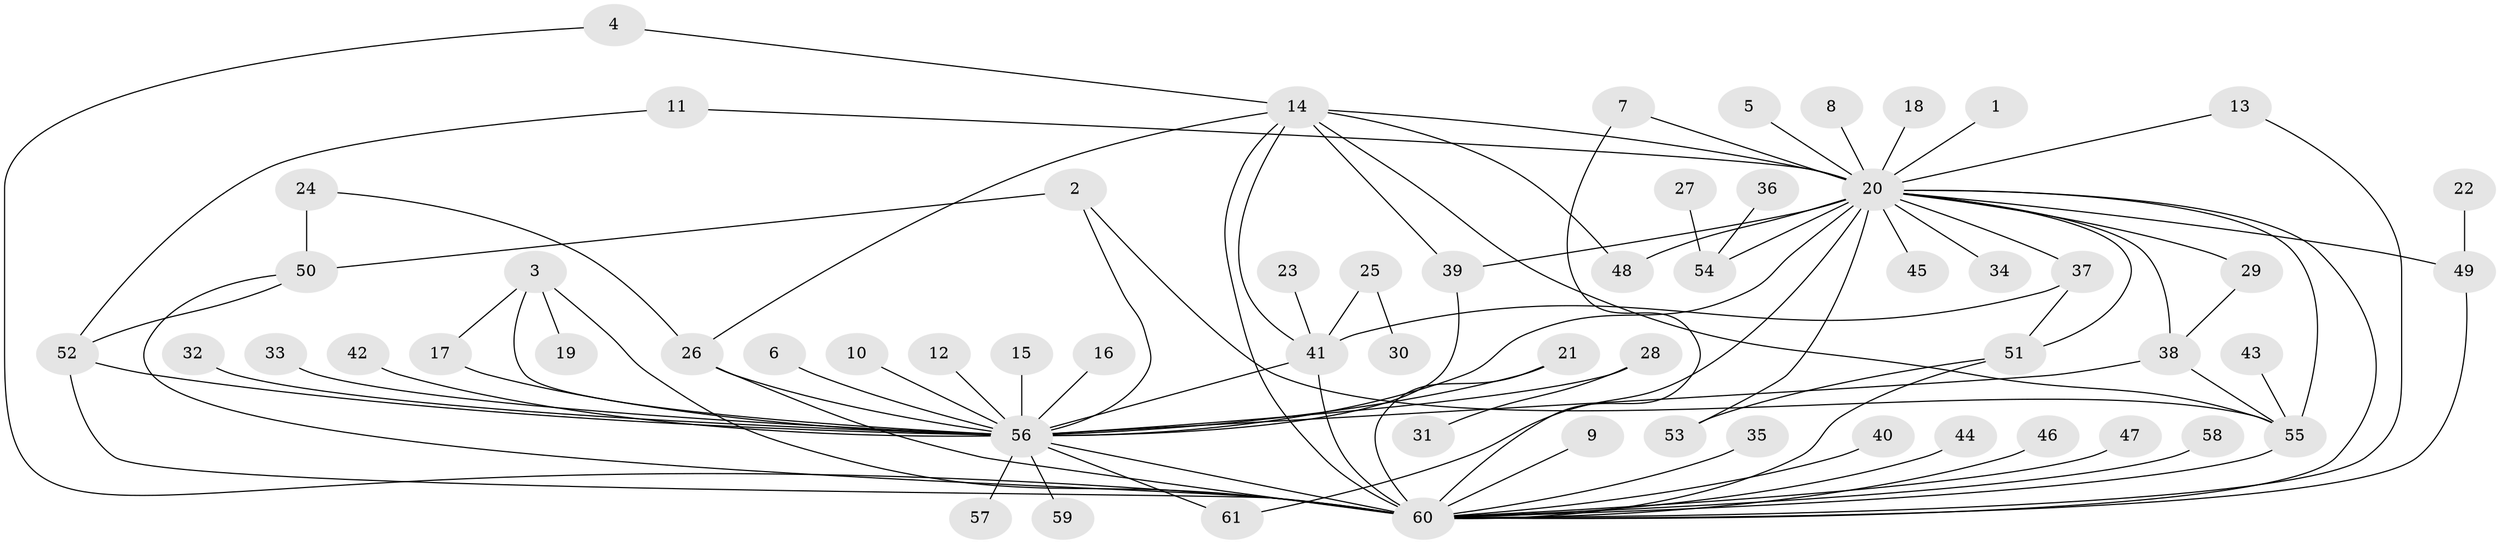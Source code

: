 // original degree distribution, {3: 0.14049586776859505, 22: 0.008264462809917356, 26: 0.008264462809917356, 30: 0.008264462809917356, 2: 0.256198347107438, 7: 0.01652892561983471, 5: 0.04132231404958678, 6: 0.008264462809917356, 4: 0.0743801652892562, 10: 0.008264462809917356, 1: 0.4297520661157025}
// Generated by graph-tools (version 1.1) at 2025/49/03/09/25 03:49:47]
// undirected, 61 vertices, 92 edges
graph export_dot {
graph [start="1"]
  node [color=gray90,style=filled];
  1;
  2;
  3;
  4;
  5;
  6;
  7;
  8;
  9;
  10;
  11;
  12;
  13;
  14;
  15;
  16;
  17;
  18;
  19;
  20;
  21;
  22;
  23;
  24;
  25;
  26;
  27;
  28;
  29;
  30;
  31;
  32;
  33;
  34;
  35;
  36;
  37;
  38;
  39;
  40;
  41;
  42;
  43;
  44;
  45;
  46;
  47;
  48;
  49;
  50;
  51;
  52;
  53;
  54;
  55;
  56;
  57;
  58;
  59;
  60;
  61;
  1 -- 20 [weight=1.0];
  2 -- 50 [weight=1.0];
  2 -- 55 [weight=1.0];
  2 -- 56 [weight=1.0];
  3 -- 17 [weight=1.0];
  3 -- 19 [weight=1.0];
  3 -- 56 [weight=1.0];
  3 -- 60 [weight=1.0];
  4 -- 14 [weight=1.0];
  4 -- 60 [weight=1.0];
  5 -- 20 [weight=1.0];
  6 -- 56 [weight=1.0];
  7 -- 20 [weight=1.0];
  7 -- 60 [weight=1.0];
  8 -- 20 [weight=1.0];
  9 -- 60 [weight=1.0];
  10 -- 56 [weight=1.0];
  11 -- 20 [weight=1.0];
  11 -- 52 [weight=1.0];
  12 -- 56 [weight=1.0];
  13 -- 20 [weight=1.0];
  13 -- 60 [weight=1.0];
  14 -- 20 [weight=1.0];
  14 -- 26 [weight=1.0];
  14 -- 39 [weight=1.0];
  14 -- 41 [weight=1.0];
  14 -- 48 [weight=1.0];
  14 -- 55 [weight=1.0];
  14 -- 60 [weight=1.0];
  15 -- 56 [weight=1.0];
  16 -- 56 [weight=1.0];
  17 -- 56 [weight=1.0];
  18 -- 20 [weight=1.0];
  20 -- 29 [weight=1.0];
  20 -- 34 [weight=1.0];
  20 -- 37 [weight=1.0];
  20 -- 38 [weight=1.0];
  20 -- 39 [weight=2.0];
  20 -- 45 [weight=1.0];
  20 -- 48 [weight=1.0];
  20 -- 49 [weight=1.0];
  20 -- 51 [weight=1.0];
  20 -- 53 [weight=1.0];
  20 -- 54 [weight=1.0];
  20 -- 55 [weight=1.0];
  20 -- 56 [weight=2.0];
  20 -- 60 [weight=2.0];
  20 -- 61 [weight=1.0];
  21 -- 56 [weight=1.0];
  21 -- 60 [weight=1.0];
  22 -- 49 [weight=1.0];
  23 -- 41 [weight=1.0];
  24 -- 26 [weight=1.0];
  24 -- 50 [weight=1.0];
  25 -- 30 [weight=1.0];
  25 -- 41 [weight=1.0];
  26 -- 56 [weight=2.0];
  26 -- 60 [weight=3.0];
  27 -- 54 [weight=1.0];
  28 -- 31 [weight=1.0];
  28 -- 56 [weight=1.0];
  29 -- 38 [weight=1.0];
  32 -- 56 [weight=1.0];
  33 -- 56 [weight=1.0];
  35 -- 60 [weight=1.0];
  36 -- 54 [weight=1.0];
  37 -- 41 [weight=1.0];
  37 -- 51 [weight=1.0];
  38 -- 55 [weight=1.0];
  38 -- 56 [weight=1.0];
  39 -- 56 [weight=1.0];
  40 -- 60 [weight=1.0];
  41 -- 56 [weight=1.0];
  41 -- 60 [weight=3.0];
  42 -- 56 [weight=1.0];
  43 -- 55 [weight=1.0];
  44 -- 60 [weight=1.0];
  46 -- 60 [weight=1.0];
  47 -- 60 [weight=1.0];
  49 -- 60 [weight=1.0];
  50 -- 52 [weight=1.0];
  50 -- 60 [weight=1.0];
  51 -- 53 [weight=1.0];
  51 -- 60 [weight=1.0];
  52 -- 56 [weight=1.0];
  52 -- 60 [weight=2.0];
  55 -- 60 [weight=1.0];
  56 -- 57 [weight=1.0];
  56 -- 59 [weight=1.0];
  56 -- 60 [weight=1.0];
  56 -- 61 [weight=1.0];
  58 -- 60 [weight=1.0];
}
